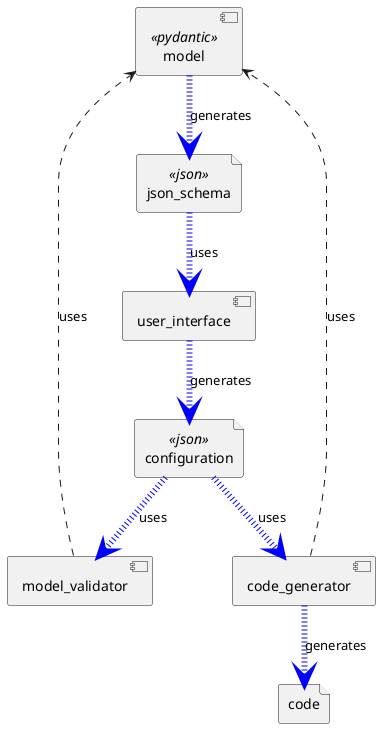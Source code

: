 @startuml


component model <<pydantic>>
component model_validator
component code_generator

component user_interface

file json_schema <<json>>
file configuration <<json>>
file code

model_validator ..> model: uses
configuration -[#blue,dotted,thickness=6]-> model_validator : uses
code_generator ..> model: uses
configuration -[#blue,dotted,thickness=6]-> code_generator : uses

model -[#blue,dotted,thickness=6]-> json_schema: generates

json_schema -[#blue,dotted,thickness=6]-> user_interface : uses
user_interface -[#blue,dotted,thickness=6]-> configuration : generates

code_generator -[#blue,dotted,thickness=6]-> code: generates

@enduml

